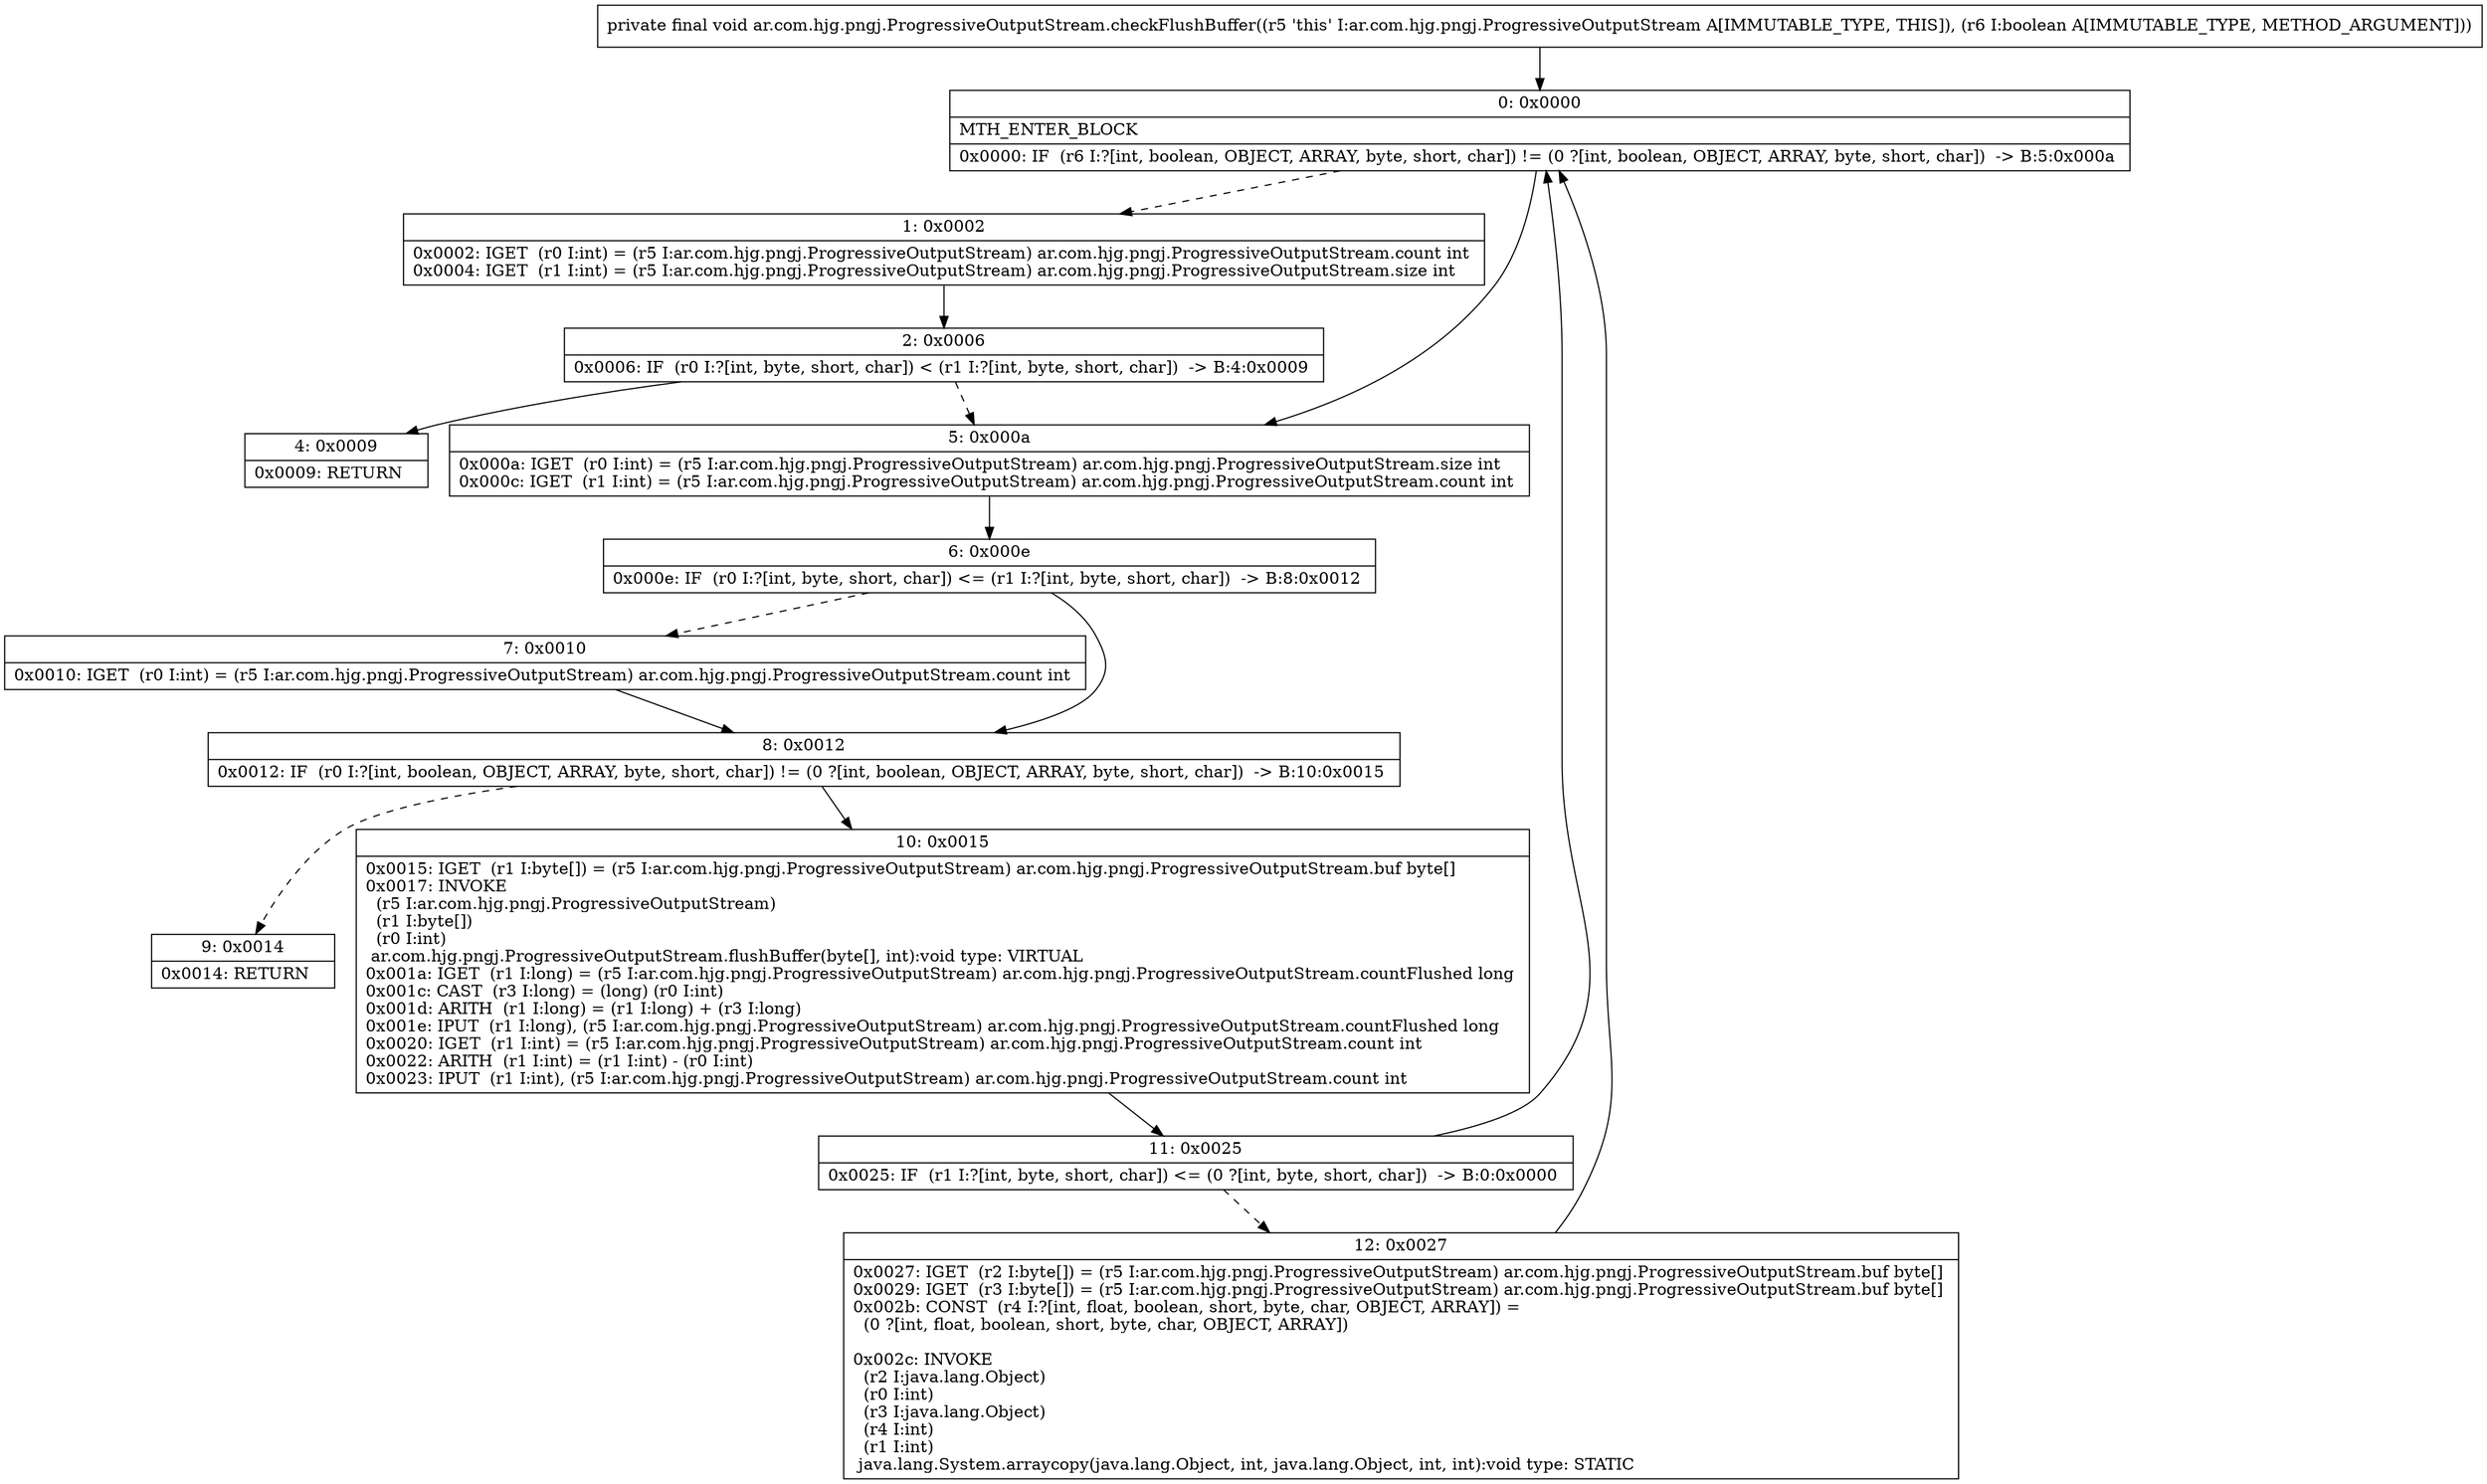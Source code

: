 digraph "CFG forar.com.hjg.pngj.ProgressiveOutputStream.checkFlushBuffer(Z)V" {
Node_0 [shape=record,label="{0\:\ 0x0000|MTH_ENTER_BLOCK\l|0x0000: IF  (r6 I:?[int, boolean, OBJECT, ARRAY, byte, short, char]) != (0 ?[int, boolean, OBJECT, ARRAY, byte, short, char])  \-\> B:5:0x000a \l}"];
Node_1 [shape=record,label="{1\:\ 0x0002|0x0002: IGET  (r0 I:int) = (r5 I:ar.com.hjg.pngj.ProgressiveOutputStream) ar.com.hjg.pngj.ProgressiveOutputStream.count int \l0x0004: IGET  (r1 I:int) = (r5 I:ar.com.hjg.pngj.ProgressiveOutputStream) ar.com.hjg.pngj.ProgressiveOutputStream.size int \l}"];
Node_2 [shape=record,label="{2\:\ 0x0006|0x0006: IF  (r0 I:?[int, byte, short, char]) \< (r1 I:?[int, byte, short, char])  \-\> B:4:0x0009 \l}"];
Node_4 [shape=record,label="{4\:\ 0x0009|0x0009: RETURN   \l}"];
Node_5 [shape=record,label="{5\:\ 0x000a|0x000a: IGET  (r0 I:int) = (r5 I:ar.com.hjg.pngj.ProgressiveOutputStream) ar.com.hjg.pngj.ProgressiveOutputStream.size int \l0x000c: IGET  (r1 I:int) = (r5 I:ar.com.hjg.pngj.ProgressiveOutputStream) ar.com.hjg.pngj.ProgressiveOutputStream.count int \l}"];
Node_6 [shape=record,label="{6\:\ 0x000e|0x000e: IF  (r0 I:?[int, byte, short, char]) \<= (r1 I:?[int, byte, short, char])  \-\> B:8:0x0012 \l}"];
Node_7 [shape=record,label="{7\:\ 0x0010|0x0010: IGET  (r0 I:int) = (r5 I:ar.com.hjg.pngj.ProgressiveOutputStream) ar.com.hjg.pngj.ProgressiveOutputStream.count int \l}"];
Node_8 [shape=record,label="{8\:\ 0x0012|0x0012: IF  (r0 I:?[int, boolean, OBJECT, ARRAY, byte, short, char]) != (0 ?[int, boolean, OBJECT, ARRAY, byte, short, char])  \-\> B:10:0x0015 \l}"];
Node_9 [shape=record,label="{9\:\ 0x0014|0x0014: RETURN   \l}"];
Node_10 [shape=record,label="{10\:\ 0x0015|0x0015: IGET  (r1 I:byte[]) = (r5 I:ar.com.hjg.pngj.ProgressiveOutputStream) ar.com.hjg.pngj.ProgressiveOutputStream.buf byte[] \l0x0017: INVOKE  \l  (r5 I:ar.com.hjg.pngj.ProgressiveOutputStream)\l  (r1 I:byte[])\l  (r0 I:int)\l ar.com.hjg.pngj.ProgressiveOutputStream.flushBuffer(byte[], int):void type: VIRTUAL \l0x001a: IGET  (r1 I:long) = (r5 I:ar.com.hjg.pngj.ProgressiveOutputStream) ar.com.hjg.pngj.ProgressiveOutputStream.countFlushed long \l0x001c: CAST  (r3 I:long) = (long) (r0 I:int) \l0x001d: ARITH  (r1 I:long) = (r1 I:long) + (r3 I:long) \l0x001e: IPUT  (r1 I:long), (r5 I:ar.com.hjg.pngj.ProgressiveOutputStream) ar.com.hjg.pngj.ProgressiveOutputStream.countFlushed long \l0x0020: IGET  (r1 I:int) = (r5 I:ar.com.hjg.pngj.ProgressiveOutputStream) ar.com.hjg.pngj.ProgressiveOutputStream.count int \l0x0022: ARITH  (r1 I:int) = (r1 I:int) \- (r0 I:int) \l0x0023: IPUT  (r1 I:int), (r5 I:ar.com.hjg.pngj.ProgressiveOutputStream) ar.com.hjg.pngj.ProgressiveOutputStream.count int \l}"];
Node_11 [shape=record,label="{11\:\ 0x0025|0x0025: IF  (r1 I:?[int, byte, short, char]) \<= (0 ?[int, byte, short, char])  \-\> B:0:0x0000 \l}"];
Node_12 [shape=record,label="{12\:\ 0x0027|0x0027: IGET  (r2 I:byte[]) = (r5 I:ar.com.hjg.pngj.ProgressiveOutputStream) ar.com.hjg.pngj.ProgressiveOutputStream.buf byte[] \l0x0029: IGET  (r3 I:byte[]) = (r5 I:ar.com.hjg.pngj.ProgressiveOutputStream) ar.com.hjg.pngj.ProgressiveOutputStream.buf byte[] \l0x002b: CONST  (r4 I:?[int, float, boolean, short, byte, char, OBJECT, ARRAY]) = \l  (0 ?[int, float, boolean, short, byte, char, OBJECT, ARRAY])\l \l0x002c: INVOKE  \l  (r2 I:java.lang.Object)\l  (r0 I:int)\l  (r3 I:java.lang.Object)\l  (r4 I:int)\l  (r1 I:int)\l java.lang.System.arraycopy(java.lang.Object, int, java.lang.Object, int, int):void type: STATIC \l}"];
MethodNode[shape=record,label="{private final void ar.com.hjg.pngj.ProgressiveOutputStream.checkFlushBuffer((r5 'this' I:ar.com.hjg.pngj.ProgressiveOutputStream A[IMMUTABLE_TYPE, THIS]), (r6 I:boolean A[IMMUTABLE_TYPE, METHOD_ARGUMENT])) }"];
MethodNode -> Node_0;
Node_0 -> Node_1[style=dashed];
Node_0 -> Node_5;
Node_1 -> Node_2;
Node_2 -> Node_4;
Node_2 -> Node_5[style=dashed];
Node_5 -> Node_6;
Node_6 -> Node_7[style=dashed];
Node_6 -> Node_8;
Node_7 -> Node_8;
Node_8 -> Node_9[style=dashed];
Node_8 -> Node_10;
Node_10 -> Node_11;
Node_11 -> Node_0;
Node_11 -> Node_12[style=dashed];
Node_12 -> Node_0;
}

